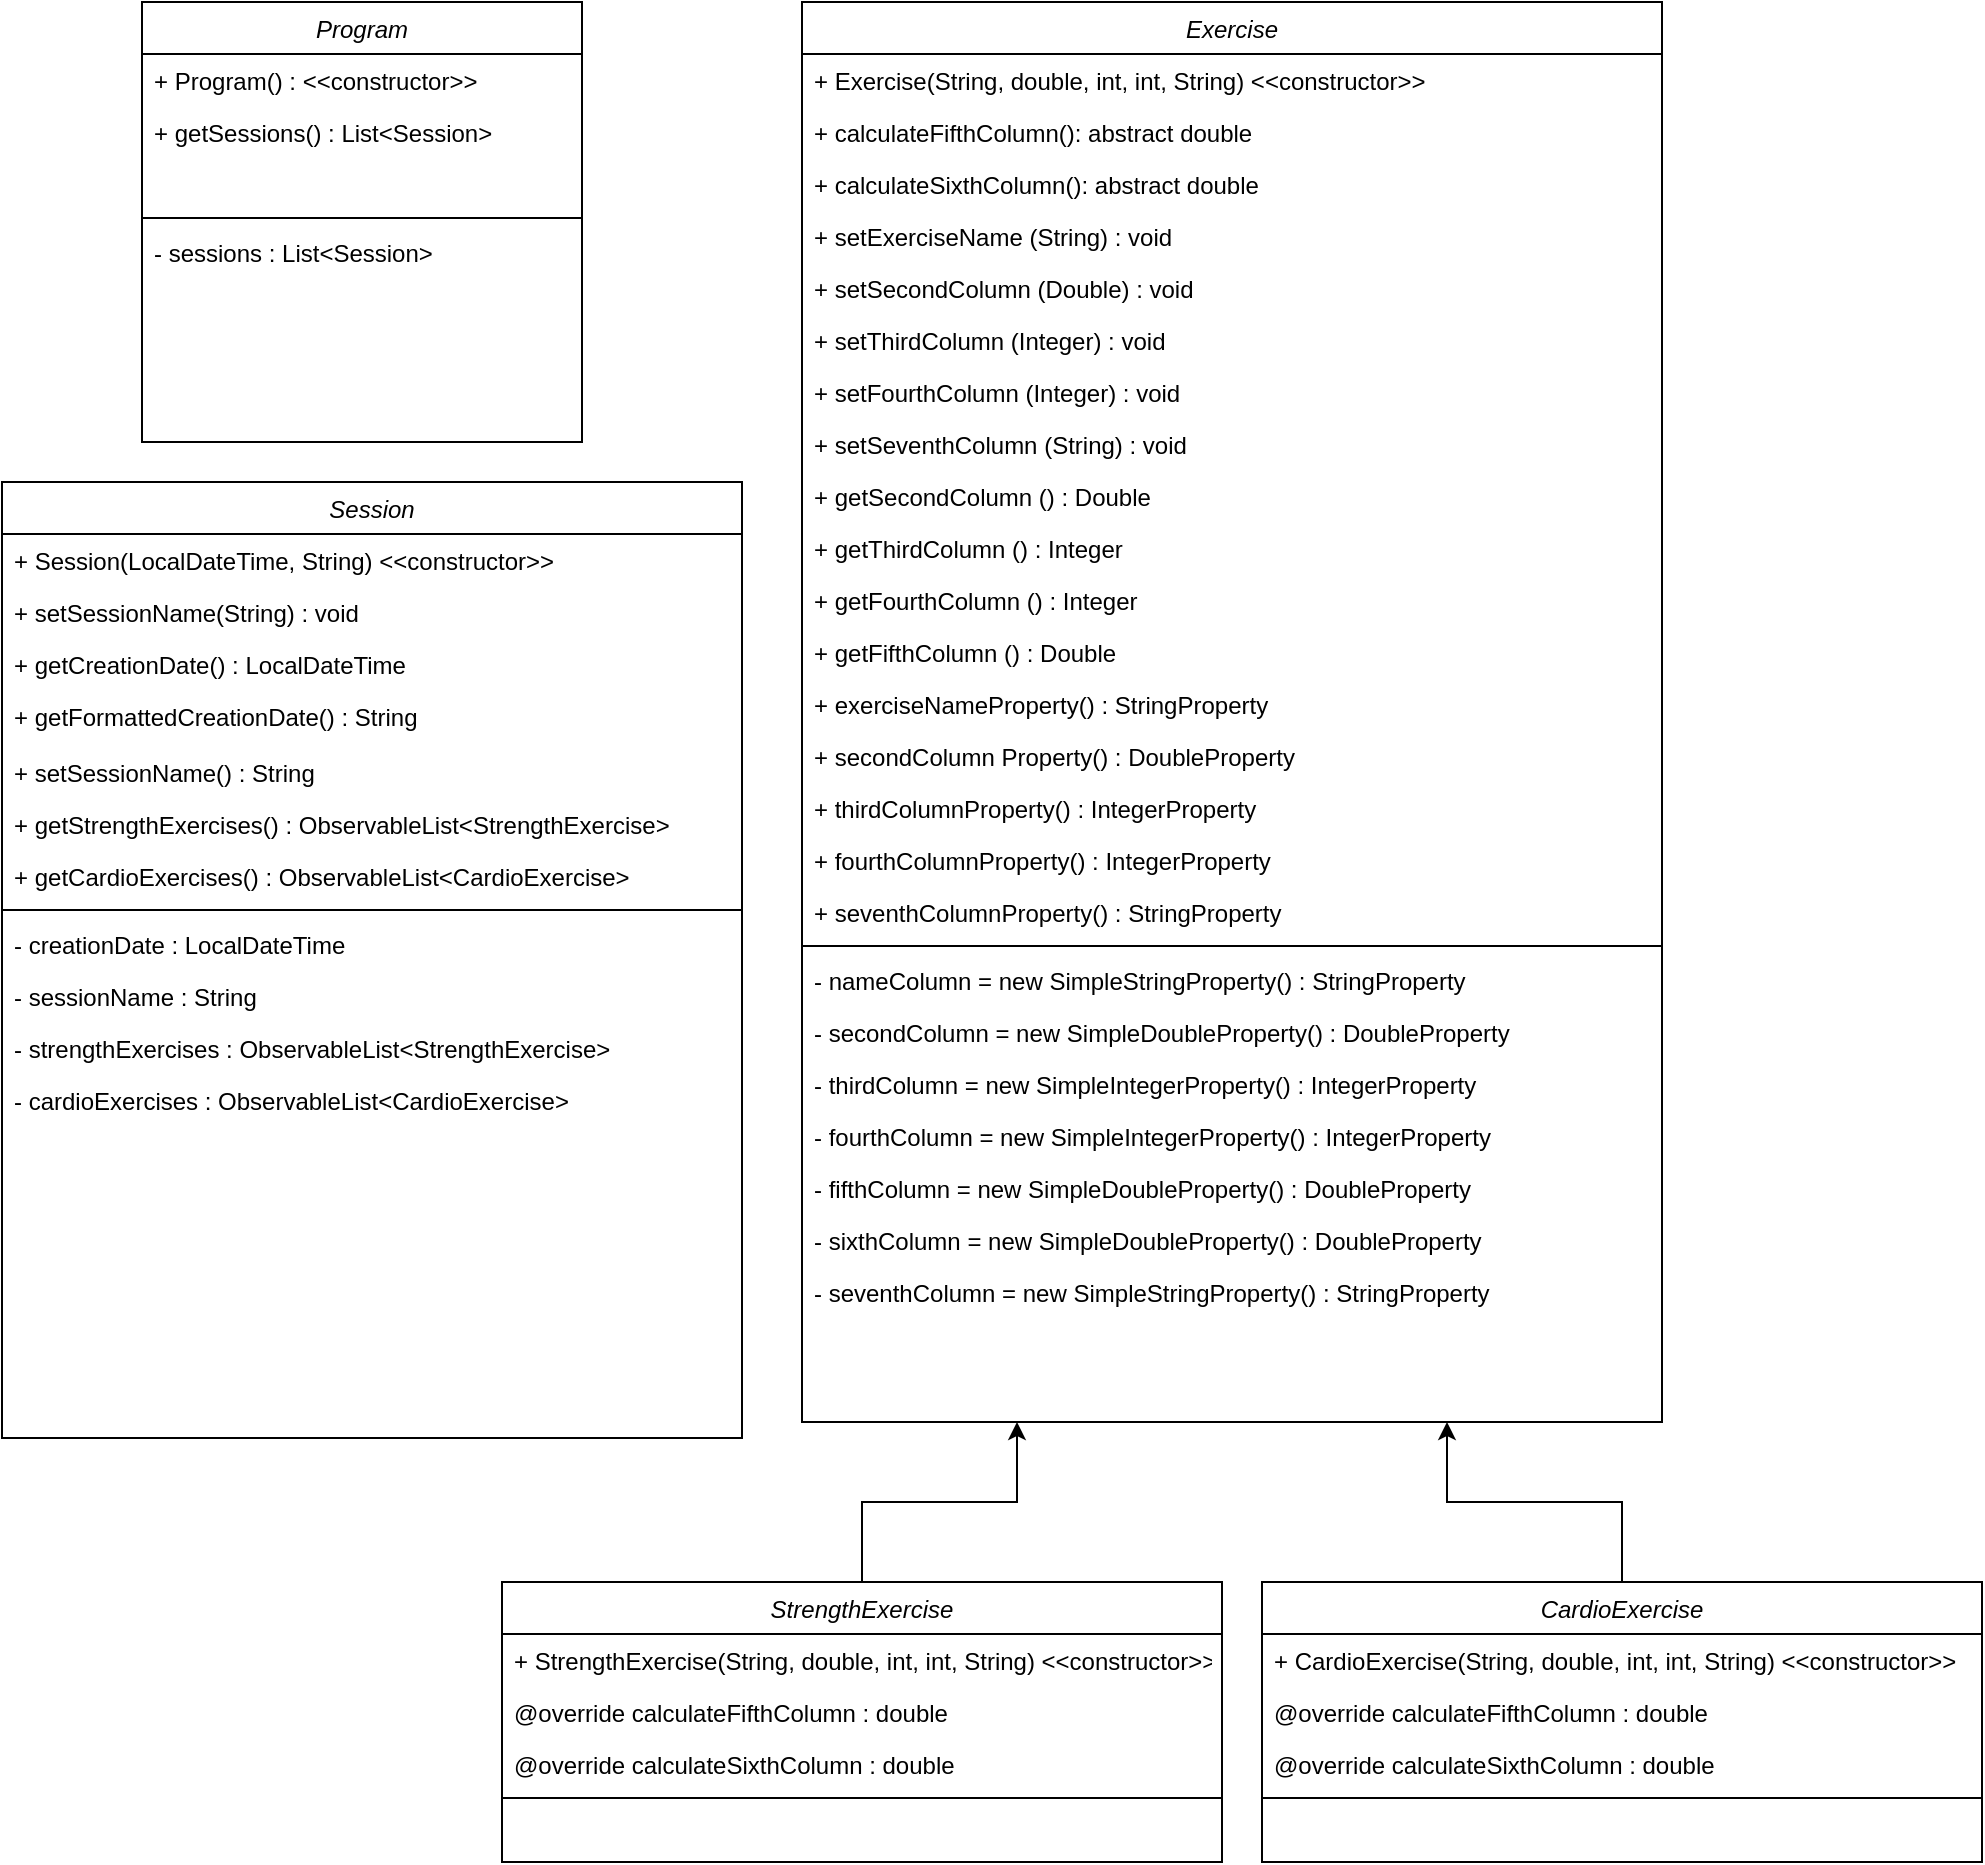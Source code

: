<mxfile version="22.1.2" type="device">
  <diagram id="C5RBs43oDa-KdzZeNtuy" name="Page-1">
    <mxGraphModel dx="1683" dy="1513" grid="1" gridSize="10" guides="1" tooltips="1" connect="1" arrows="1" fold="1" page="1" pageScale="1" pageWidth="827" pageHeight="1169" math="0" shadow="0">
      <root>
        <mxCell id="WIyWlLk6GJQsqaUBKTNV-0" />
        <mxCell id="WIyWlLk6GJQsqaUBKTNV-1" parent="WIyWlLk6GJQsqaUBKTNV-0" />
        <mxCell id="zkfFHV4jXpPFQw0GAbJ--0" value="Session" style="swimlane;fontStyle=2;align=center;verticalAlign=top;childLayout=stackLayout;horizontal=1;startSize=26;horizontalStack=0;resizeParent=1;resizeLast=0;collapsible=1;marginBottom=0;rounded=0;shadow=0;strokeWidth=1;" parent="WIyWlLk6GJQsqaUBKTNV-1" vertex="1">
          <mxGeometry x="-300" y="400" width="370" height="478" as="geometry">
            <mxRectangle x="230" y="140" width="160" height="26" as="alternateBounds" />
          </mxGeometry>
        </mxCell>
        <mxCell id="zkfFHV4jXpPFQw0GAbJ--3" value="+ Session(LocalDateTime, String) &lt;&lt;constructor&gt;&gt;" style="text;align=left;verticalAlign=top;spacingLeft=4;spacingRight=4;overflow=hidden;rotatable=0;points=[[0,0.5],[1,0.5]];portConstraint=eastwest;rounded=0;shadow=0;html=0;" parent="zkfFHV4jXpPFQw0GAbJ--0" vertex="1">
          <mxGeometry y="26" width="370" height="26" as="geometry" />
        </mxCell>
        <mxCell id="o-ATmbHxrp7PloGEN_Ee-30" value="+ setSessionName(String) : void" style="text;align=left;verticalAlign=top;spacingLeft=4;spacingRight=4;overflow=hidden;rotatable=0;points=[[0,0.5],[1,0.5]];portConstraint=eastwest;rounded=0;shadow=0;html=0;" parent="zkfFHV4jXpPFQw0GAbJ--0" vertex="1">
          <mxGeometry y="52" width="370" height="26" as="geometry" />
        </mxCell>
        <mxCell id="o-ATmbHxrp7PloGEN_Ee-37" value="+ getCreationDate() : LocalDateTime" style="text;align=left;verticalAlign=top;spacingLeft=4;spacingRight=4;overflow=hidden;rotatable=0;points=[[0,0.5],[1,0.5]];portConstraint=eastwest;rounded=0;shadow=0;html=0;" parent="zkfFHV4jXpPFQw0GAbJ--0" vertex="1">
          <mxGeometry y="78" width="370" height="26" as="geometry" />
        </mxCell>
        <mxCell id="o-ATmbHxrp7PloGEN_Ee-36" value="+ getFormattedCreationDate() : String" style="text;align=left;verticalAlign=top;spacingLeft=4;spacingRight=4;overflow=hidden;rotatable=0;points=[[0,0.5],[1,0.5]];portConstraint=eastwest;rounded=0;shadow=0;html=0;" parent="zkfFHV4jXpPFQw0GAbJ--0" vertex="1">
          <mxGeometry y="104" width="370" height="28" as="geometry" />
        </mxCell>
        <mxCell id="o-ATmbHxrp7PloGEN_Ee-38" value="+ setSessionName() : String" style="text;align=left;verticalAlign=top;spacingLeft=4;spacingRight=4;overflow=hidden;rotatable=0;points=[[0,0.5],[1,0.5]];portConstraint=eastwest;rounded=0;shadow=0;html=0;" parent="zkfFHV4jXpPFQw0GAbJ--0" vertex="1">
          <mxGeometry y="132" width="370" height="26" as="geometry" />
        </mxCell>
        <mxCell id="o-ATmbHxrp7PloGEN_Ee-41" value="+ getStrengthExercises() : ObservableList&lt;StrengthExercise&gt;" style="text;align=left;verticalAlign=top;spacingLeft=4;spacingRight=4;overflow=hidden;rotatable=0;points=[[0,0.5],[1,0.5]];portConstraint=eastwest;rounded=0;shadow=0;html=0;" parent="zkfFHV4jXpPFQw0GAbJ--0" vertex="1">
          <mxGeometry y="158" width="370" height="26" as="geometry" />
        </mxCell>
        <mxCell id="o-ATmbHxrp7PloGEN_Ee-40" value="+ getCardioExercises() : ObservableList&lt;CardioExercise&gt;" style="text;align=left;verticalAlign=top;spacingLeft=4;spacingRight=4;overflow=hidden;rotatable=0;points=[[0,0.5],[1,0.5]];portConstraint=eastwest;rounded=0;shadow=0;html=0;" parent="zkfFHV4jXpPFQw0GAbJ--0" vertex="1">
          <mxGeometry y="184" width="370" height="26" as="geometry" />
        </mxCell>
        <mxCell id="zkfFHV4jXpPFQw0GAbJ--4" value="" style="line;html=1;strokeWidth=1;align=left;verticalAlign=middle;spacingTop=-1;spacingLeft=3;spacingRight=3;rotatable=0;labelPosition=right;points=[];portConstraint=eastwest;" parent="zkfFHV4jXpPFQw0GAbJ--0" vertex="1">
          <mxGeometry y="210" width="370" height="8" as="geometry" />
        </mxCell>
        <mxCell id="zkfFHV4jXpPFQw0GAbJ--5" value="- creationDate : LocalDateTime" style="text;align=left;verticalAlign=top;spacingLeft=4;spacingRight=4;overflow=hidden;rotatable=0;points=[[0,0.5],[1,0.5]];portConstraint=eastwest;" parent="zkfFHV4jXpPFQw0GAbJ--0" vertex="1">
          <mxGeometry y="218" width="370" height="26" as="geometry" />
        </mxCell>
        <mxCell id="zkfFHV4jXpPFQw0GAbJ--1" value="- sessionName : String" style="text;align=left;verticalAlign=top;spacingLeft=4;spacingRight=4;overflow=hidden;rotatable=0;points=[[0,0.5],[1,0.5]];portConstraint=eastwest;" parent="zkfFHV4jXpPFQw0GAbJ--0" vertex="1">
          <mxGeometry y="244" width="370" height="26" as="geometry" />
        </mxCell>
        <mxCell id="o-ATmbHxrp7PloGEN_Ee-20" value="- strengthExercises : ObservableList&lt;StrengthExercise&gt;" style="text;align=left;verticalAlign=top;spacingLeft=4;spacingRight=4;overflow=hidden;rotatable=0;points=[[0,0.5],[1,0.5]];portConstraint=eastwest;" parent="zkfFHV4jXpPFQw0GAbJ--0" vertex="1">
          <mxGeometry y="270" width="370" height="26" as="geometry" />
        </mxCell>
        <mxCell id="o-ATmbHxrp7PloGEN_Ee-98" value="- cardioExercises : ObservableList&lt;CardioExercise&gt;" style="text;align=left;verticalAlign=top;spacingLeft=4;spacingRight=4;overflow=hidden;rotatable=0;points=[[0,0.5],[1,0.5]];portConstraint=eastwest;" parent="zkfFHV4jXpPFQw0GAbJ--0" vertex="1">
          <mxGeometry y="296" width="370" height="26" as="geometry" />
        </mxCell>
        <mxCell id="o-ATmbHxrp7PloGEN_Ee-1" value="Exercise" style="swimlane;fontStyle=2;align=center;verticalAlign=top;childLayout=stackLayout;horizontal=1;startSize=26;horizontalStack=0;resizeParent=1;resizeLast=0;collapsible=1;marginBottom=0;rounded=0;shadow=0;strokeWidth=1;" parent="WIyWlLk6GJQsqaUBKTNV-1" vertex="1">
          <mxGeometry x="100" y="160" width="430" height="710" as="geometry">
            <mxRectangle x="230" y="140" width="160" height="26" as="alternateBounds" />
          </mxGeometry>
        </mxCell>
        <mxCell id="o-ATmbHxrp7PloGEN_Ee-4" value="+ Exercise(String, double, int, int, String) &lt;&lt;constructor&gt;&gt;" style="text;align=left;verticalAlign=top;spacingLeft=4;spacingRight=4;overflow=hidden;rotatable=0;points=[[0,0.5],[1,0.5]];portConstraint=eastwest;rounded=0;shadow=0;html=0;" parent="o-ATmbHxrp7PloGEN_Ee-1" vertex="1">
          <mxGeometry y="26" width="430" height="26" as="geometry" />
        </mxCell>
        <mxCell id="p4FMX1ETDdVCr6IzBXcA-8" value="+ calculateFifthColumn(): abstract double" style="text;align=left;verticalAlign=top;spacingLeft=4;spacingRight=4;overflow=hidden;rotatable=0;points=[[0,0.5],[1,0.5]];portConstraint=eastwest;rounded=0;shadow=0;html=0;" vertex="1" parent="o-ATmbHxrp7PloGEN_Ee-1">
          <mxGeometry y="52" width="430" height="26" as="geometry" />
        </mxCell>
        <mxCell id="p4FMX1ETDdVCr6IzBXcA-9" value="+ calculateSixthColumn(): abstract double" style="text;align=left;verticalAlign=top;spacingLeft=4;spacingRight=4;overflow=hidden;rotatable=0;points=[[0,0.5],[1,0.5]];portConstraint=eastwest;rounded=0;shadow=0;html=0;" vertex="1" parent="o-ATmbHxrp7PloGEN_Ee-1">
          <mxGeometry y="78" width="430" height="26" as="geometry" />
        </mxCell>
        <mxCell id="o-ATmbHxrp7PloGEN_Ee-44" value="+ setExerciseName (String) : void" style="text;align=left;verticalAlign=top;spacingLeft=4;spacingRight=4;overflow=hidden;rotatable=0;points=[[0,0.5],[1,0.5]];portConstraint=eastwest;rounded=0;shadow=0;html=0;" parent="o-ATmbHxrp7PloGEN_Ee-1" vertex="1">
          <mxGeometry y="104" width="430" height="26" as="geometry" />
        </mxCell>
        <mxCell id="o-ATmbHxrp7PloGEN_Ee-43" value="+ setSecondColumn (Double) : void" style="text;align=left;verticalAlign=top;spacingLeft=4;spacingRight=4;overflow=hidden;rotatable=0;points=[[0,0.5],[1,0.5]];portConstraint=eastwest;rounded=0;shadow=0;html=0;" parent="o-ATmbHxrp7PloGEN_Ee-1" vertex="1">
          <mxGeometry y="130" width="430" height="26" as="geometry" />
        </mxCell>
        <mxCell id="o-ATmbHxrp7PloGEN_Ee-42" value="+ setThirdColumn (Integer) : void" style="text;align=left;verticalAlign=top;spacingLeft=4;spacingRight=4;overflow=hidden;rotatable=0;points=[[0,0.5],[1,0.5]];portConstraint=eastwest;rounded=0;shadow=0;html=0;" parent="o-ATmbHxrp7PloGEN_Ee-1" vertex="1">
          <mxGeometry y="156" width="430" height="26" as="geometry" />
        </mxCell>
        <mxCell id="o-ATmbHxrp7PloGEN_Ee-50" value="+ setFourthColumn (Integer) : void" style="text;align=left;verticalAlign=top;spacingLeft=4;spacingRight=4;overflow=hidden;rotatable=0;points=[[0,0.5],[1,0.5]];portConstraint=eastwest;rounded=0;shadow=0;html=0;" parent="o-ATmbHxrp7PloGEN_Ee-1" vertex="1">
          <mxGeometry y="182" width="430" height="26" as="geometry" />
        </mxCell>
        <mxCell id="o-ATmbHxrp7PloGEN_Ee-49" value="+ setSeventhColumn (String) : void" style="text;align=left;verticalAlign=top;spacingLeft=4;spacingRight=4;overflow=hidden;rotatable=0;points=[[0,0.5],[1,0.5]];portConstraint=eastwest;rounded=0;shadow=0;html=0;" parent="o-ATmbHxrp7PloGEN_Ee-1" vertex="1">
          <mxGeometry y="208" width="430" height="26" as="geometry" />
        </mxCell>
        <mxCell id="o-ATmbHxrp7PloGEN_Ee-48" value="+ getSecondColumn () : Double" style="text;align=left;verticalAlign=top;spacingLeft=4;spacingRight=4;overflow=hidden;rotatable=0;points=[[0,0.5],[1,0.5]];portConstraint=eastwest;rounded=0;shadow=0;html=0;" parent="o-ATmbHxrp7PloGEN_Ee-1" vertex="1">
          <mxGeometry y="234" width="430" height="26" as="geometry" />
        </mxCell>
        <mxCell id="o-ATmbHxrp7PloGEN_Ee-47" value="+ getThirdColumn () : Integer" style="text;align=left;verticalAlign=top;spacingLeft=4;spacingRight=4;overflow=hidden;rotatable=0;points=[[0,0.5],[1,0.5]];portConstraint=eastwest;rounded=0;shadow=0;html=0;" parent="o-ATmbHxrp7PloGEN_Ee-1" vertex="1">
          <mxGeometry y="260" width="430" height="26" as="geometry" />
        </mxCell>
        <mxCell id="p4FMX1ETDdVCr6IzBXcA-14" value="+ getFourthColumn () : Integer" style="text;align=left;verticalAlign=top;spacingLeft=4;spacingRight=4;overflow=hidden;rotatable=0;points=[[0,0.5],[1,0.5]];portConstraint=eastwest;rounded=0;shadow=0;html=0;" vertex="1" parent="o-ATmbHxrp7PloGEN_Ee-1">
          <mxGeometry y="286" width="430" height="26" as="geometry" />
        </mxCell>
        <mxCell id="p4FMX1ETDdVCr6IzBXcA-13" value="+ getFifthColumn () : Double" style="text;align=left;verticalAlign=top;spacingLeft=4;spacingRight=4;overflow=hidden;rotatable=0;points=[[0,0.5],[1,0.5]];portConstraint=eastwest;rounded=0;shadow=0;html=0;" vertex="1" parent="o-ATmbHxrp7PloGEN_Ee-1">
          <mxGeometry y="312" width="430" height="26" as="geometry" />
        </mxCell>
        <mxCell id="p4FMX1ETDdVCr6IzBXcA-12" value="+ exerciseNameProperty() : StringProperty" style="text;align=left;verticalAlign=top;spacingLeft=4;spacingRight=4;overflow=hidden;rotatable=0;points=[[0,0.5],[1,0.5]];portConstraint=eastwest;rounded=0;shadow=0;html=0;" vertex="1" parent="o-ATmbHxrp7PloGEN_Ee-1">
          <mxGeometry y="338" width="430" height="26" as="geometry" />
        </mxCell>
        <mxCell id="p4FMX1ETDdVCr6IzBXcA-11" value="+ secondColumn Property() : DoubleProperty" style="text;align=left;verticalAlign=top;spacingLeft=4;spacingRight=4;overflow=hidden;rotatable=0;points=[[0,0.5],[1,0.5]];portConstraint=eastwest;rounded=0;shadow=0;html=0;" vertex="1" parent="o-ATmbHxrp7PloGEN_Ee-1">
          <mxGeometry y="364" width="430" height="26" as="geometry" />
        </mxCell>
        <mxCell id="p4FMX1ETDdVCr6IzBXcA-10" value="+ thirdColumnProperty() : IntegerProperty" style="text;align=left;verticalAlign=top;spacingLeft=4;spacingRight=4;overflow=hidden;rotatable=0;points=[[0,0.5],[1,0.5]];portConstraint=eastwest;rounded=0;shadow=0;html=0;" vertex="1" parent="o-ATmbHxrp7PloGEN_Ee-1">
          <mxGeometry y="390" width="430" height="26" as="geometry" />
        </mxCell>
        <mxCell id="p4FMX1ETDdVCr6IzBXcA-17" value="+ fourthColumnProperty() : IntegerProperty" style="text;align=left;verticalAlign=top;spacingLeft=4;spacingRight=4;overflow=hidden;rotatable=0;points=[[0,0.5],[1,0.5]];portConstraint=eastwest;rounded=0;shadow=0;html=0;" vertex="1" parent="o-ATmbHxrp7PloGEN_Ee-1">
          <mxGeometry y="416" width="430" height="26" as="geometry" />
        </mxCell>
        <mxCell id="p4FMX1ETDdVCr6IzBXcA-16" value="+ seventhColumnProperty() : StringProperty" style="text;align=left;verticalAlign=top;spacingLeft=4;spacingRight=4;overflow=hidden;rotatable=0;points=[[0,0.5],[1,0.5]];portConstraint=eastwest;rounded=0;shadow=0;html=0;" vertex="1" parent="o-ATmbHxrp7PloGEN_Ee-1">
          <mxGeometry y="442" width="430" height="26" as="geometry" />
        </mxCell>
        <mxCell id="o-ATmbHxrp7PloGEN_Ee-5" value="" style="line;html=1;strokeWidth=1;align=left;verticalAlign=middle;spacingTop=-1;spacingLeft=3;spacingRight=3;rotatable=0;labelPosition=right;points=[];portConstraint=eastwest;" parent="o-ATmbHxrp7PloGEN_Ee-1" vertex="1">
          <mxGeometry y="468" width="430" height="8" as="geometry" />
        </mxCell>
        <mxCell id="o-ATmbHxrp7PloGEN_Ee-6" value="- nameColumn = new SimpleStringProperty() : StringProperty" style="text;align=left;verticalAlign=top;spacingLeft=4;spacingRight=4;overflow=hidden;rotatable=0;points=[[0,0.5],[1,0.5]];portConstraint=eastwest;" parent="o-ATmbHxrp7PloGEN_Ee-1" vertex="1">
          <mxGeometry y="476" width="430" height="26" as="geometry" />
        </mxCell>
        <mxCell id="o-ATmbHxrp7PloGEN_Ee-21" value="- secondColumn = new SimpleDoubleProperty() : DoubleProperty" style="text;align=left;verticalAlign=top;spacingLeft=4;spacingRight=4;overflow=hidden;rotatable=0;points=[[0,0.5],[1,0.5]];portConstraint=eastwest;" parent="o-ATmbHxrp7PloGEN_Ee-1" vertex="1">
          <mxGeometry y="502" width="430" height="26" as="geometry" />
        </mxCell>
        <mxCell id="p4FMX1ETDdVCr6IzBXcA-5" value="- thirdColumn = new SimpleIntegerProperty() : IntegerProperty" style="text;align=left;verticalAlign=top;spacingLeft=4;spacingRight=4;overflow=hidden;rotatable=0;points=[[0,0.5],[1,0.5]];portConstraint=eastwest;" vertex="1" parent="o-ATmbHxrp7PloGEN_Ee-1">
          <mxGeometry y="528" width="430" height="26" as="geometry" />
        </mxCell>
        <mxCell id="p4FMX1ETDdVCr6IzBXcA-4" value="- fourthColumn = new SimpleIntegerProperty() : IntegerProperty" style="text;align=left;verticalAlign=top;spacingLeft=4;spacingRight=4;overflow=hidden;rotatable=0;points=[[0,0.5],[1,0.5]];portConstraint=eastwest;" vertex="1" parent="o-ATmbHxrp7PloGEN_Ee-1">
          <mxGeometry y="554" width="430" height="26" as="geometry" />
        </mxCell>
        <mxCell id="p4FMX1ETDdVCr6IzBXcA-3" value="- fifthColumn = new SimpleDoubleProperty() : DoubleProperty" style="text;align=left;verticalAlign=top;spacingLeft=4;spacingRight=4;overflow=hidden;rotatable=0;points=[[0,0.5],[1,0.5]];portConstraint=eastwest;" vertex="1" parent="o-ATmbHxrp7PloGEN_Ee-1">
          <mxGeometry y="580" width="430" height="26" as="geometry" />
        </mxCell>
        <mxCell id="p4FMX1ETDdVCr6IzBXcA-2" value="- sixthColumn = new SimpleDoubleProperty() : DoubleProperty" style="text;align=left;verticalAlign=top;spacingLeft=4;spacingRight=4;overflow=hidden;rotatable=0;points=[[0,0.5],[1,0.5]];portConstraint=eastwest;" vertex="1" parent="o-ATmbHxrp7PloGEN_Ee-1">
          <mxGeometry y="606" width="430" height="26" as="geometry" />
        </mxCell>
        <mxCell id="p4FMX1ETDdVCr6IzBXcA-1" value="- seventhColumn = new SimpleStringProperty() : StringProperty" style="text;align=left;verticalAlign=top;spacingLeft=4;spacingRight=4;overflow=hidden;rotatable=0;points=[[0,0.5],[1,0.5]];portConstraint=eastwest;" vertex="1" parent="o-ATmbHxrp7PloGEN_Ee-1">
          <mxGeometry y="632" width="430" height="26" as="geometry" />
        </mxCell>
        <mxCell id="p4FMX1ETDdVCr6IzBXcA-0" style="text;align=left;verticalAlign=top;spacingLeft=4;spacingRight=4;overflow=hidden;rotatable=0;points=[[0,0.5],[1,0.5]];portConstraint=eastwest;" vertex="1" parent="o-ATmbHxrp7PloGEN_Ee-1">
          <mxGeometry y="658" width="430" height="26" as="geometry" />
        </mxCell>
        <mxCell id="o-ATmbHxrp7PloGEN_Ee-95" style="edgeStyle=orthogonalEdgeStyle;rounded=0;orthogonalLoop=1;jettySize=auto;html=1;exitX=0.5;exitY=0;exitDx=0;exitDy=0;entryX=0.25;entryY=1;entryDx=0;entryDy=0;" parent="WIyWlLk6GJQsqaUBKTNV-1" source="o-ATmbHxrp7PloGEN_Ee-7" target="o-ATmbHxrp7PloGEN_Ee-1" edge="1">
          <mxGeometry relative="1" as="geometry">
            <mxPoint x="160" y="580.0" as="targetPoint" />
          </mxGeometry>
        </mxCell>
        <mxCell id="o-ATmbHxrp7PloGEN_Ee-7" value="StrengthExercise" style="swimlane;fontStyle=2;align=center;verticalAlign=top;childLayout=stackLayout;horizontal=1;startSize=26;horizontalStack=0;resizeParent=1;resizeLast=0;collapsible=1;marginBottom=0;rounded=0;shadow=0;strokeWidth=1;" parent="WIyWlLk6GJQsqaUBKTNV-1" vertex="1">
          <mxGeometry x="-50" y="950" width="360" height="140" as="geometry">
            <mxRectangle x="230" y="140" width="160" height="26" as="alternateBounds" />
          </mxGeometry>
        </mxCell>
        <mxCell id="o-ATmbHxrp7PloGEN_Ee-9" value="+ StrengthExercise(String, double, int, int, String) &lt;&lt;constructor&gt;&gt;" style="text;align=left;verticalAlign=top;spacingLeft=4;spacingRight=4;overflow=hidden;rotatable=0;points=[[0,0.5],[1,0.5]];portConstraint=eastwest;rounded=0;shadow=0;html=0;" parent="o-ATmbHxrp7PloGEN_Ee-7" vertex="1">
          <mxGeometry y="26" width="360" height="26" as="geometry" />
        </mxCell>
        <mxCell id="o-ATmbHxrp7PloGEN_Ee-10" value="@override calculateFifthColumn : double" style="text;align=left;verticalAlign=top;spacingLeft=4;spacingRight=4;overflow=hidden;rotatable=0;points=[[0,0.5],[1,0.5]];portConstraint=eastwest;rounded=0;shadow=0;html=0;" parent="o-ATmbHxrp7PloGEN_Ee-7" vertex="1">
          <mxGeometry y="52" width="360" height="26" as="geometry" />
        </mxCell>
        <mxCell id="o-ATmbHxrp7PloGEN_Ee-54" value="@override calculateSixthColumn : double" style="text;align=left;verticalAlign=top;spacingLeft=4;spacingRight=4;overflow=hidden;rotatable=0;points=[[0,0.5],[1,0.5]];portConstraint=eastwest;rounded=0;shadow=0;html=0;" parent="o-ATmbHxrp7PloGEN_Ee-7" vertex="1">
          <mxGeometry y="78" width="360" height="26" as="geometry" />
        </mxCell>
        <mxCell id="o-ATmbHxrp7PloGEN_Ee-11" value="" style="line;html=1;strokeWidth=1;align=left;verticalAlign=middle;spacingTop=-1;spacingLeft=3;spacingRight=3;rotatable=0;labelPosition=right;points=[];portConstraint=eastwest;" parent="o-ATmbHxrp7PloGEN_Ee-7" vertex="1">
          <mxGeometry y="104" width="360" height="8" as="geometry" />
        </mxCell>
        <mxCell id="o-ATmbHxrp7PloGEN_Ee-96" style="edgeStyle=orthogonalEdgeStyle;rounded=0;orthogonalLoop=1;jettySize=auto;html=1;exitX=0.5;exitY=0;exitDx=0;exitDy=0;entryX=0.75;entryY=1;entryDx=0;entryDy=0;" parent="WIyWlLk6GJQsqaUBKTNV-1" source="p4FMX1ETDdVCr6IzBXcA-18" target="o-ATmbHxrp7PloGEN_Ee-1" edge="1">
          <mxGeometry relative="1" as="geometry">
            <mxPoint x="367.5" y="950.0" as="sourcePoint" />
          </mxGeometry>
        </mxCell>
        <mxCell id="o-ATmbHxrp7PloGEN_Ee-74" value="Program" style="swimlane;fontStyle=2;align=center;verticalAlign=top;childLayout=stackLayout;horizontal=1;startSize=26;horizontalStack=0;resizeParent=1;resizeLast=0;collapsible=1;marginBottom=0;rounded=0;shadow=0;strokeWidth=1;" parent="WIyWlLk6GJQsqaUBKTNV-1" vertex="1">
          <mxGeometry x="-230" y="160" width="220" height="220" as="geometry">
            <mxRectangle x="230" y="140" width="160" height="26" as="alternateBounds" />
          </mxGeometry>
        </mxCell>
        <mxCell id="o-ATmbHxrp7PloGEN_Ee-75" value="+ Program() : &lt;&lt;constructor&gt;&gt;" style="text;align=left;verticalAlign=top;spacingLeft=4;spacingRight=4;overflow=hidden;rotatable=0;points=[[0,0.5],[1,0.5]];portConstraint=eastwest;rounded=0;shadow=0;html=0;" parent="o-ATmbHxrp7PloGEN_Ee-74" vertex="1">
          <mxGeometry y="26" width="220" height="26" as="geometry" />
        </mxCell>
        <mxCell id="o-ATmbHxrp7PloGEN_Ee-80" value="+ getSessions() : List&lt;Session&gt;" style="text;align=left;verticalAlign=top;spacingLeft=4;spacingRight=4;overflow=hidden;rotatable=0;points=[[0,0.5],[1,0.5]];portConstraint=eastwest;rounded=0;shadow=0;html=0;" parent="o-ATmbHxrp7PloGEN_Ee-74" vertex="1">
          <mxGeometry y="52" width="220" height="26" as="geometry" />
        </mxCell>
        <mxCell id="o-ATmbHxrp7PloGEN_Ee-83" style="text;align=left;verticalAlign=top;spacingLeft=4;spacingRight=4;overflow=hidden;rotatable=0;points=[[0,0.5],[1,0.5]];portConstraint=eastwest;rounded=0;shadow=0;html=0;" parent="o-ATmbHxrp7PloGEN_Ee-74" vertex="1">
          <mxGeometry y="78" width="220" height="26" as="geometry" />
        </mxCell>
        <mxCell id="o-ATmbHxrp7PloGEN_Ee-84" value="" style="line;html=1;strokeWidth=1;align=left;verticalAlign=middle;spacingTop=-1;spacingLeft=3;spacingRight=3;rotatable=0;labelPosition=right;points=[];portConstraint=eastwest;" parent="o-ATmbHxrp7PloGEN_Ee-74" vertex="1">
          <mxGeometry y="104" width="220" height="8" as="geometry" />
        </mxCell>
        <mxCell id="o-ATmbHxrp7PloGEN_Ee-86" value="- sessions : List&lt;Session&gt;" style="text;align=left;verticalAlign=top;spacingLeft=4;spacingRight=4;overflow=hidden;rotatable=0;points=[[0,0.5],[1,0.5]];portConstraint=eastwest;" parent="o-ATmbHxrp7PloGEN_Ee-74" vertex="1">
          <mxGeometry y="112" width="220" height="26" as="geometry" />
        </mxCell>
        <mxCell id="o-ATmbHxrp7PloGEN_Ee-90" style="text;align=left;verticalAlign=top;spacingLeft=4;spacingRight=4;overflow=hidden;rotatable=0;points=[[0,0.5],[1,0.5]];portConstraint=eastwest;" parent="o-ATmbHxrp7PloGEN_Ee-74" vertex="1">
          <mxGeometry y="138" width="220" height="26" as="geometry" />
        </mxCell>
        <mxCell id="p4FMX1ETDdVCr6IzBXcA-18" value="CardioExercise" style="swimlane;fontStyle=2;align=center;verticalAlign=top;childLayout=stackLayout;horizontal=1;startSize=26;horizontalStack=0;resizeParent=1;resizeLast=0;collapsible=1;marginBottom=0;rounded=0;shadow=0;strokeWidth=1;" vertex="1" parent="WIyWlLk6GJQsqaUBKTNV-1">
          <mxGeometry x="330" y="950" width="360" height="140" as="geometry">
            <mxRectangle x="230" y="140" width="160" height="26" as="alternateBounds" />
          </mxGeometry>
        </mxCell>
        <mxCell id="p4FMX1ETDdVCr6IzBXcA-19" value="+ CardioExercise(String, double, int, int, String) &lt;&lt;constructor&gt;&gt;" style="text;align=left;verticalAlign=top;spacingLeft=4;spacingRight=4;overflow=hidden;rotatable=0;points=[[0,0.5],[1,0.5]];portConstraint=eastwest;rounded=0;shadow=0;html=0;" vertex="1" parent="p4FMX1ETDdVCr6IzBXcA-18">
          <mxGeometry y="26" width="360" height="26" as="geometry" />
        </mxCell>
        <mxCell id="p4FMX1ETDdVCr6IzBXcA-20" value="@override calculateFifthColumn : double" style="text;align=left;verticalAlign=top;spacingLeft=4;spacingRight=4;overflow=hidden;rotatable=0;points=[[0,0.5],[1,0.5]];portConstraint=eastwest;rounded=0;shadow=0;html=0;" vertex="1" parent="p4FMX1ETDdVCr6IzBXcA-18">
          <mxGeometry y="52" width="360" height="26" as="geometry" />
        </mxCell>
        <mxCell id="p4FMX1ETDdVCr6IzBXcA-21" value="@override calculateSixthColumn : double" style="text;align=left;verticalAlign=top;spacingLeft=4;spacingRight=4;overflow=hidden;rotatable=0;points=[[0,0.5],[1,0.5]];portConstraint=eastwest;rounded=0;shadow=0;html=0;" vertex="1" parent="p4FMX1ETDdVCr6IzBXcA-18">
          <mxGeometry y="78" width="360" height="26" as="geometry" />
        </mxCell>
        <mxCell id="p4FMX1ETDdVCr6IzBXcA-22" value="" style="line;html=1;strokeWidth=1;align=left;verticalAlign=middle;spacingTop=-1;spacingLeft=3;spacingRight=3;rotatable=0;labelPosition=right;points=[];portConstraint=eastwest;" vertex="1" parent="p4FMX1ETDdVCr6IzBXcA-18">
          <mxGeometry y="104" width="360" height="8" as="geometry" />
        </mxCell>
      </root>
    </mxGraphModel>
  </diagram>
</mxfile>
